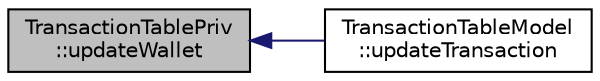 digraph "TransactionTablePriv::updateWallet"
{
  edge [fontname="Helvetica",fontsize="10",labelfontname="Helvetica",labelfontsize="10"];
  node [fontname="Helvetica",fontsize="10",shape=record];
  rankdir="LR";
  Node562 [label="TransactionTablePriv\l::updateWallet",height=0.2,width=0.4,color="black", fillcolor="grey75", style="filled", fontcolor="black"];
  Node562 -> Node563 [dir="back",color="midnightblue",fontsize="10",style="solid",fontname="Helvetica"];
  Node563 [label="TransactionTableModel\l::updateTransaction",height=0.2,width=0.4,color="black", fillcolor="white", style="filled",URL="$d7/dfe/class_transaction_table_model.html#a8de43b3c7ba0612304906eb5a2f51a06"];
}
